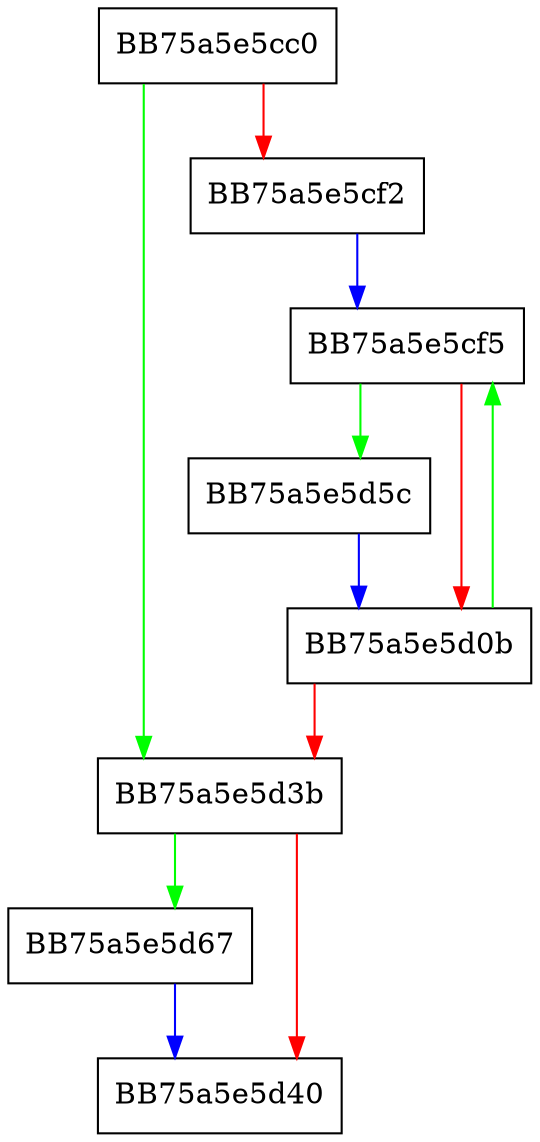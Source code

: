 digraph GetFillRate {
  node [shape="box"];
  graph [splines=ortho];
  BB75a5e5cc0 -> BB75a5e5d3b [color="green"];
  BB75a5e5cc0 -> BB75a5e5cf2 [color="red"];
  BB75a5e5cf2 -> BB75a5e5cf5 [color="blue"];
  BB75a5e5cf5 -> BB75a5e5d5c [color="green"];
  BB75a5e5cf5 -> BB75a5e5d0b [color="red"];
  BB75a5e5d0b -> BB75a5e5cf5 [color="green"];
  BB75a5e5d0b -> BB75a5e5d3b [color="red"];
  BB75a5e5d3b -> BB75a5e5d67 [color="green"];
  BB75a5e5d3b -> BB75a5e5d40 [color="red"];
  BB75a5e5d5c -> BB75a5e5d0b [color="blue"];
  BB75a5e5d67 -> BB75a5e5d40 [color="blue"];
}